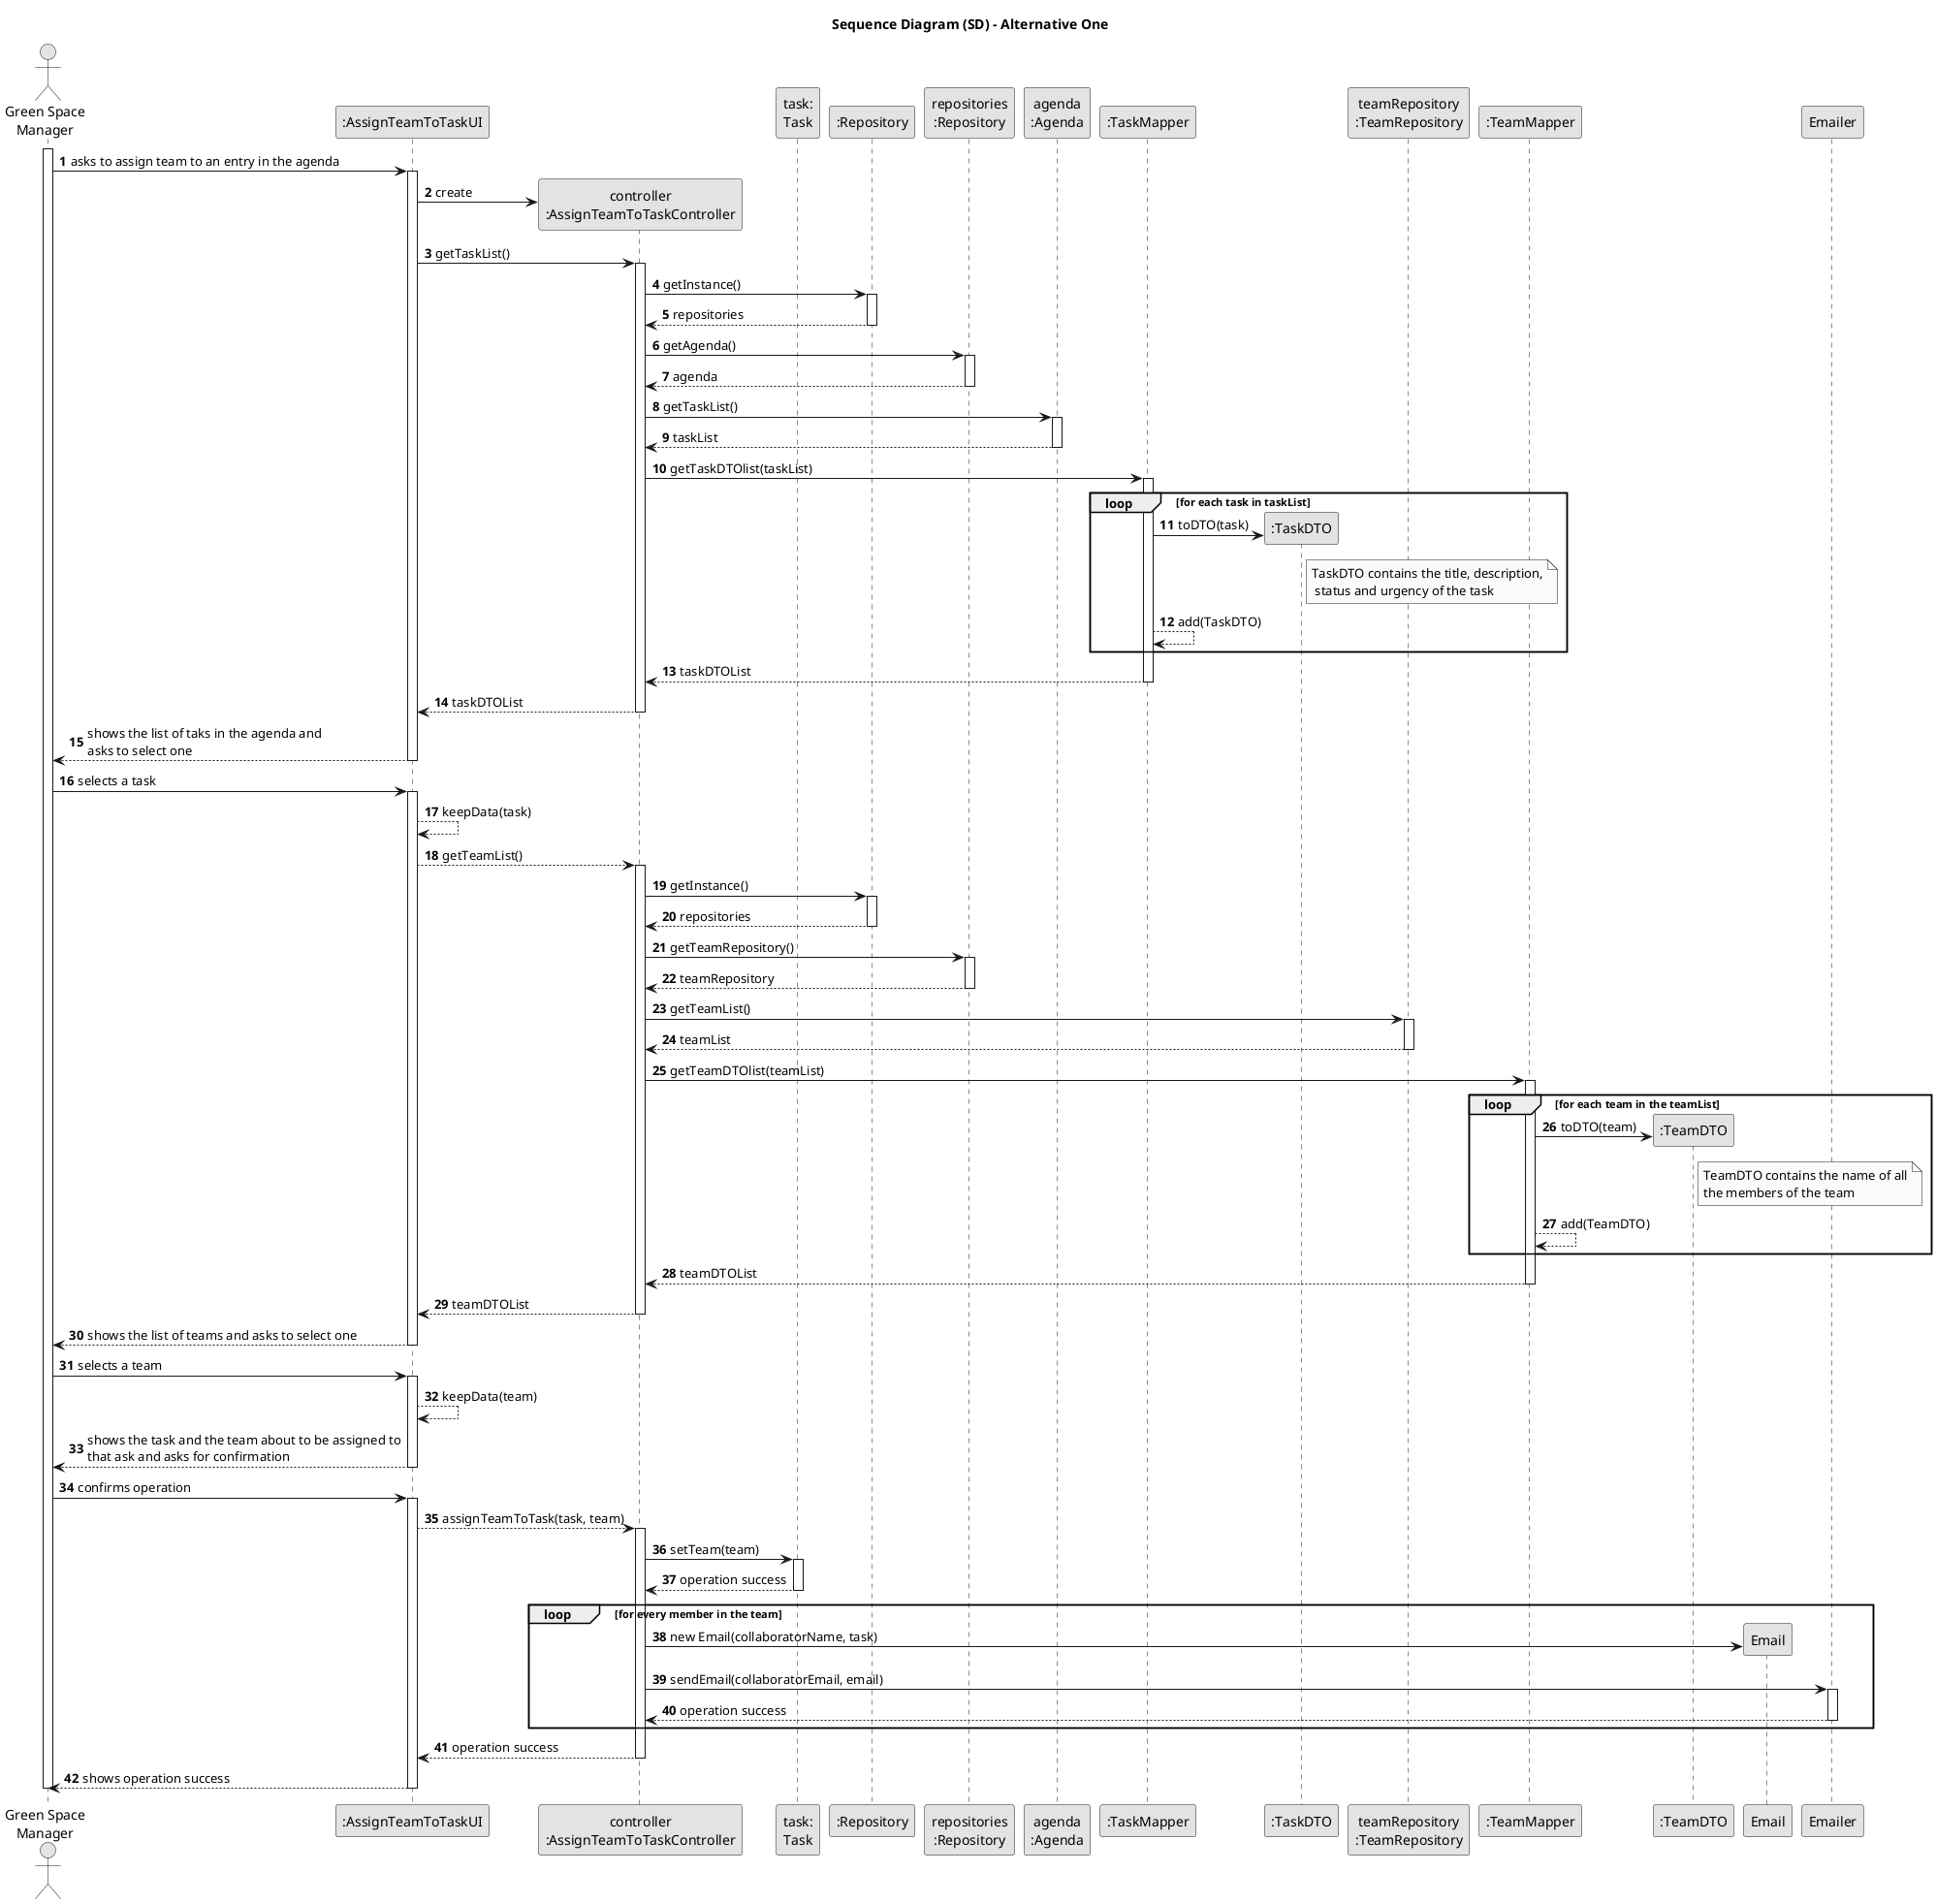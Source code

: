 @startuml
skinparam monochrome true
skinparam packageStyle rectangle
skinparam shadowing false

title Sequence Diagram (SD) - Alternative One

autonumber

actor "Green Space\nManager" as GSM
participant ":AssignTeamToTaskUI" as UI
participant "controller\n:AssignTeamToTaskController" as CTRL
participant "task:\nTask" as Task
participant ":Repository" as REPO
participant "repositories\n:Repository" as REPOInstance
participant "agenda\n:Agenda" as Agenda
participant ":TaskMapper" as TaskMapper
participant ":TaskDTO" as TaskDTO
participant "teamRepository\n:TeamRepository" as TeamREPO
participant ":TeamMapper" as TeamMapper
participant ":TeamDTO" as TeamDTO

activate GSM

    GSM -> UI: asks to assign team to an entry in the agenda
    activate UI

        UI -> CTRL** : create
        UI -> CTRL: getTaskList()
        activate CTRL

            CTRL -> REPO: getInstance()
            activate REPO

                REPO --> CTRL : repositories
            deactivate REPO

            CTRL -> REPOInstance: getAgenda()
            activate REPOInstance

                REPOInstance --> CTRL : agenda
            deactivate REPOInstance

            CTRL -> Agenda: getTaskList()
            activate Agenda

                Agenda --> CTRL : taskList
            deactivate Agenda

            CTRL -> TaskMapper: getTaskDTOlist(taskList)
            activate TaskMapper

    loop for each task in taskList
                TaskMapper -> TaskDTO**: toDTO(task)
                note right of TaskDTO
                    TaskDTO contains the title, description,
                     status and urgency of the task
                end note
                TaskMapper --> TaskMapper : add(TaskDTO)
    end loop
                TaskMapper --> CTRL : taskDTOList
            deactivate TaskMapper

            CTRL --> UI : taskDTOList
        deactivate CTRL

        UI --> GSM: shows the list of taks in the agenda and\nasks to select one
    deactivate UI

    GSM -> UI : selects a task
    activate UI
        UI --> UI: keepData(task)

        UI --> CTRL : getTeamList()
        activate CTRL

            CTRL -> REPO: getInstance()
            activate REPO

                REPO --> CTRL : repositories
            deactivate REPO

            CTRL -> REPOInstance: getTeamRepository()
            activate REPOInstance

                REPOInstance --> CTRL : teamRepository
            deactivate REPOInstance

            CTRL -> TeamREPO: getTeamList()
            activate TeamREPO

                TeamREPO --> CTRL : teamList
            deactivate TeamREPO

            CTRL -> TeamMapper: getTeamDTOlist(teamList)
            activate TeamMapper

    loop for each team in the teamList
                TeamMapper -> TeamDTO**: toDTO(team)
                note right of TeamDTO
                    TeamDTO contains the name of all
                    the members of the team
                end note
                TeamMapper --> TeamMapper : add(TeamDTO)
    end loop
                TeamMapper --> CTRL : teamDTOList
            deactivate TeamMapper

            CTRL --> UI : teamDTOList
        deactivate CTRL

        UI --> GSM: shows the list of teams and asks to select one
    deactivate UI

    GSM -> UI : selects a team
    activate UI

        UI --> UI: keepData(team)
        UI --> GSM: shows the task and the team about to be assigned to\nthat ask and asks for confirmation
    deactivate UI

    GSM -> UI: confirms operation
    activate UI

        UI --> CTRL : assignTeamToTask(task, team)
        activate CTRL

            CTRL -> Task : setTeam(team)
            activate Task

                Task --> CTRL : operation success
            deactivate Task
            loop for every member in the team
            CTRL -> Email** : new Email(collaboratorName, task)
            CTRL -> Emailer : sendEmail(collaboratorEmail, email)
            activate Emailer

                Emailer --> CTRL : operation success
            deactivate Emailer
            end loop
            CTRL --> UI : operation success
        deactivate CTRL
        UI --> GSM: shows operation success
    deactivate UI

deactivate GSM

@enduml